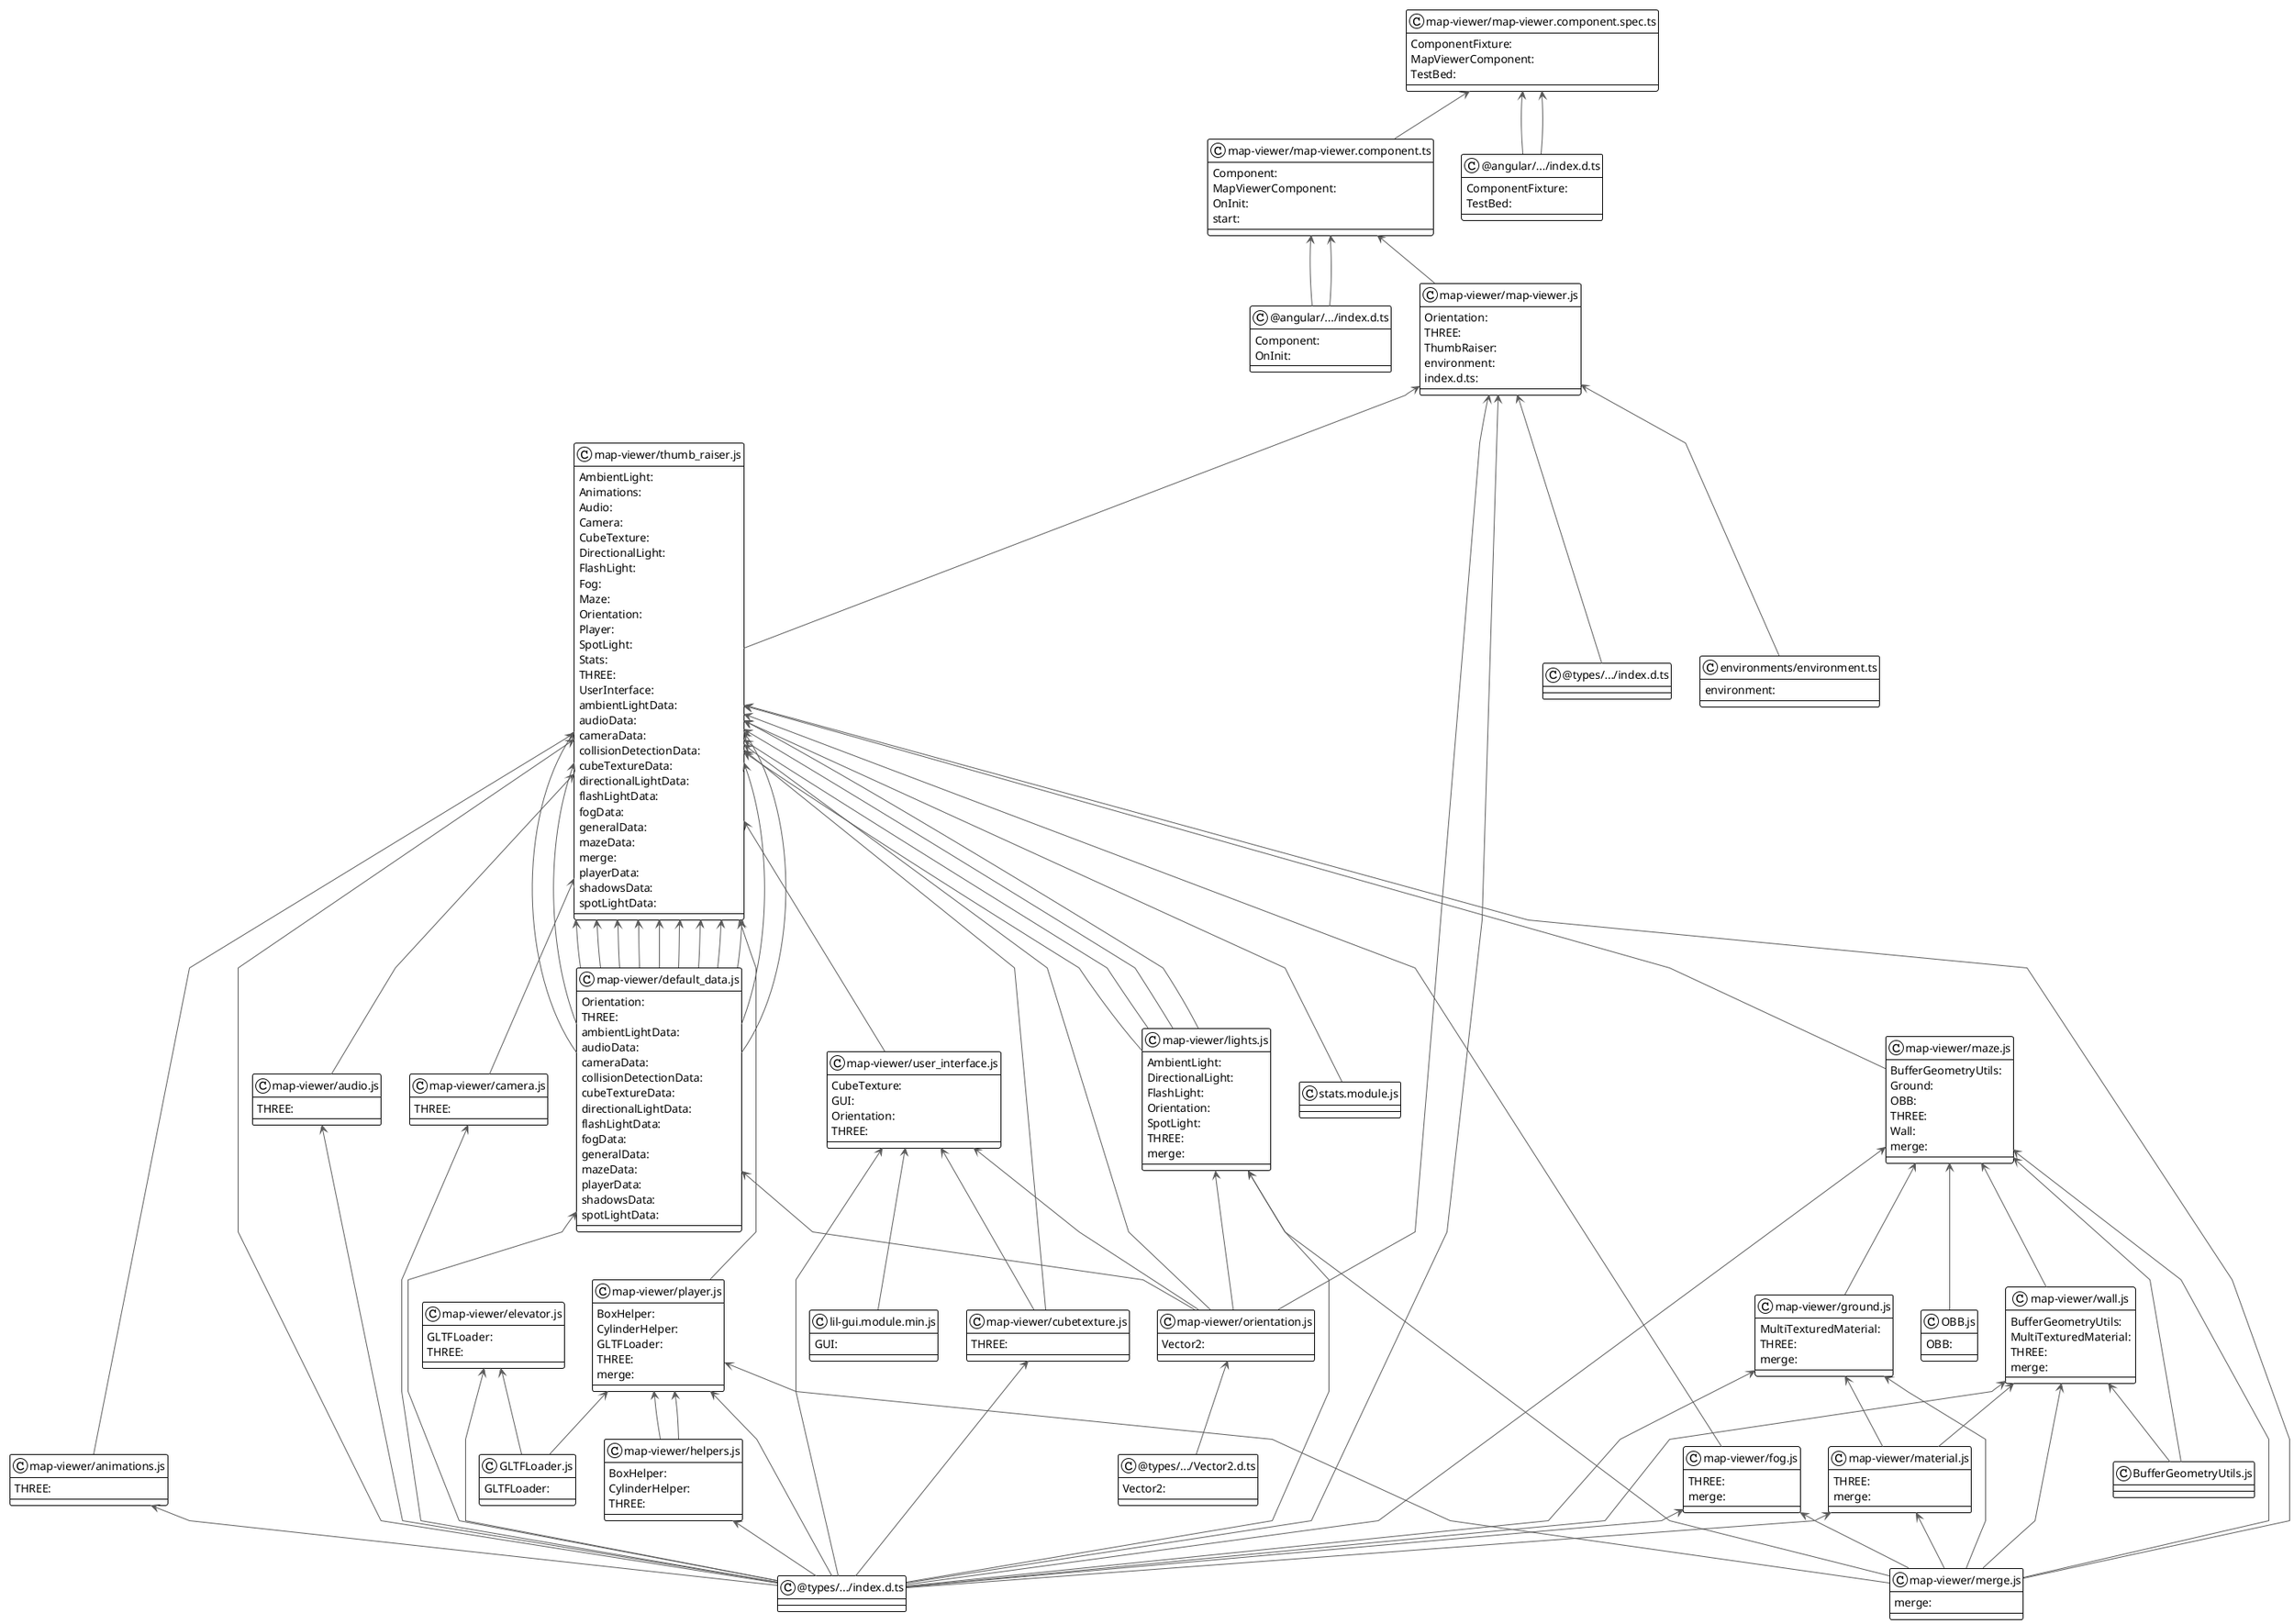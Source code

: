 @startuml

!theme plain
top to bottom direction
skinparam linetype polyline

class node13 as "@angular/.../index.d.ts" {
   Component: 
   OnInit: 
}
class node31 as "@angular/.../index.d.ts" {
   ComponentFixture: 
   TestBed: 
}
class node3 as "@types/.../Vector2.d.ts" {
   Vector2: 
}
class node22 as "@types/.../index.d.ts"
class node27 as "@types/.../index.d.ts"
class node19 as "BufferGeometryUtils.js"
class node8 as "GLTFLoader.js" {
   GLTFLoader: 
}
class node9 as "OBB.js" {
   OBB: 
}
class node21 as "environments/environment.ts" {
   environment: 
}
class node24 as "lil-gui.module.min.js" {
   GUI: 
}
class node6 as "map-viewer/animations.js" {
   THREE: 
}
class node29 as "map-viewer/audio.js" {
   THREE: 
}
class node30 as "map-viewer/camera.js" {
   THREE: 
}
class node20 as "map-viewer/cubetexture.js" {
   THREE: 
}
class node10 as "map-viewer/default_data.js" {
   Orientation: 
   THREE: 
   ambientLightData: 
   audioData: 
   cameraData: 
   collisionDetectionData: 
   cubeTextureData: 
   directionalLightData: 
   flashLightData: 
   fogData: 
   generalData: 
   mazeData: 
   playerData: 
   shadowsData: 
   spotLightData: 
}
class node17 as "map-viewer/elevator.js" {
   GLTFLoader: 
   THREE: 
}
class node2 as "map-viewer/fog.js" {
   THREE: 
   merge: 
}
class node26 as "map-viewer/ground.js" {
   MultiTexturedMaterial: 
   THREE: 
   merge: 
}
class node14 as "map-viewer/helpers.js" {
   BoxHelper: 
   CylinderHelper: 
   THREE: 
}
class node25 as "map-viewer/lights.js" {
   AmbientLight: 
   DirectionalLight: 
   FlashLight: 
   Orientation: 
   SpotLight: 
   THREE: 
   merge: 
}
class node5 as "map-viewer/map-viewer.component.spec.ts" {
   ComponentFixture: 
   MapViewerComponent: 
   TestBed: 
}
class node15 as "map-viewer/map-viewer.component.ts" {
   Component: 
   MapViewerComponent: 
   OnInit: 
   start: 
}
class node4 as "map-viewer/map-viewer.js" {
   Orientation: 
   THREE: 
   ThumbRaiser: 
   environment: 
   index.d.ts: 
}
class node28 as "map-viewer/material.js" {
   THREE: 
   merge: 
}
class node12 as "map-viewer/maze.js" {
   BufferGeometryUtils: 
   Ground: 
   OBB: 
   THREE: 
   Wall: 
   merge: 
}
class node11 as "map-viewer/merge.js" {
   merge: 
}
class node16 as "map-viewer/orientation.js" {
   Vector2: 
}
class node23 as "map-viewer/player.js" {
   BoxHelper: 
   CylinderHelper: 
   GLTFLoader: 
   THREE: 
   merge: 
}
class node1 as "map-viewer/thumb_raiser.js" {
   AmbientLight: 
   Animations: 
   Audio: 
   Camera: 
   CubeTexture: 
   DirectionalLight: 
   FlashLight: 
   Fog: 
   Maze: 
   Orientation: 
   Player: 
   SpotLight: 
   Stats: 
   THREE: 
   UserInterface: 
   ambientLightData: 
   audioData: 
   cameraData: 
   collisionDetectionData: 
   cubeTextureData: 
   directionalLightData: 
   flashLightData: 
   fogData: 
   generalData: 
   mazeData: 
   merge: 
   playerData: 
   shadowsData: 
   spotLightData: 
}
class node7 as "map-viewer/user_interface.js" {
   CubeTexture: 
   GUI: 
   Orientation: 
   THREE: 
}
class node18 as "map-viewer/wall.js" {
   BufferGeometryUtils: 
   MultiTexturedMaterial: 
   THREE: 
   merge: 
}
class node0 as "stats.module.js"

node6   <-[#595959,plain]-  node22 
node29  <-[#595959,plain]-  node22 
node30  <-[#595959,plain]-  node22 
node20  <-[#595959,plain]-  node22 
node10  <-[#595959,plain]-  node22 
node10  <-[#595959,plain]-  node16 
node17  <-[#595959,plain]-  node22 
node17  <-[#595959,plain]-  node8  
node2   <-[#595959,plain]-  node22 
node2   <-[#595959,plain]-  node11 
node26  <-[#595959,plain]-  node22 
node26  <-[#595959,plain]-  node28 
node26  <-[#595959,plain]-  node11 
node14  <-[#595959,plain]-  node22 
node25  <-[#595959,plain]-  node22 
node25  <-[#595959,plain]-  node11 
node25  <-[#595959,plain]-  node16 
node5   <-[#595959,plain]-  node31 
node5   <-[#595959,plain]-  node31 
node5   <-[#595959,plain]-  node15 
node15  <-[#595959,plain]-  node13 
node15  <-[#595959,plain]-  node13 
node15  <-[#595959,plain]-  node4  
node4   <-[#595959,plain]-  node22 
node4   <-[#595959,plain]-  node27 
node4   <-[#595959,plain]-  node21 
node4   <-[#595959,plain]-  node16 
node4   <-[#595959,plain]-  node1  
node28  <-[#595959,plain]-  node22 
node28  <-[#595959,plain]-  node11 
node12  <-[#595959,plain]-  node22 
node12  <-[#595959,plain]-  node19 
node12  <-[#595959,plain]-  node9  
node12  <-[#595959,plain]-  node26 
node12  <-[#595959,plain]-  node11 
node12  <-[#595959,plain]-  node18 
node16  <-[#595959,plain]-  node3  
node23  <-[#595959,plain]-  node22 
node23  <-[#595959,plain]-  node8  
node23  <-[#595959,plain]-  node14 
node23  <-[#595959,plain]-  node14 
node23  <-[#595959,plain]-  node11 
node1   <-[#595959,plain]-  node22 
node1   <-[#595959,plain]-  node6  
node1   <-[#595959,plain]-  node29 
node1   <-[#595959,plain]-  node30 
node1   <-[#595959,plain]-  node20 
node1   <-[#595959,plain]-  node10 
node1   <-[#595959,plain]-  node10 
node1   <-[#595959,plain]-  node10 
node1   <-[#595959,plain]-  node10 
node1   <-[#595959,plain]-  node10 
node1   <-[#595959,plain]-  node10 
node1   <-[#595959,plain]-  node10 
node1   <-[#595959,plain]-  node10 
node1   <-[#595959,plain]-  node10 
node1   <-[#595959,plain]-  node10 
node1   <-[#595959,plain]-  node10 
node1   <-[#595959,plain]-  node10 
node1   <-[#595959,plain]-  node10 
node1   <-[#595959,plain]-  node2  
node1   <-[#595959,plain]-  node25 
node1   <-[#595959,plain]-  node25 
node1   <-[#595959,plain]-  node25 
node1   <-[#595959,plain]-  node25 
node1   <-[#595959,plain]-  node12 
node1   <-[#595959,plain]-  node11 
node1   <-[#595959,plain]-  node16 
node1   <-[#595959,plain]-  node23 
node1   <-[#595959,plain]-  node7  
node1   <-[#595959,plain]-  node0  
node7   <-[#595959,plain]-  node22 
node7   <-[#595959,plain]-  node24 
node7   <-[#595959,plain]-  node20 
node7   <-[#595959,plain]-  node16 
node18  <-[#595959,plain]-  node22 
node18  <-[#595959,plain]-  node19 
node18  <-[#595959,plain]-  node28 
node18  <-[#595959,plain]-  node11 
@enduml
